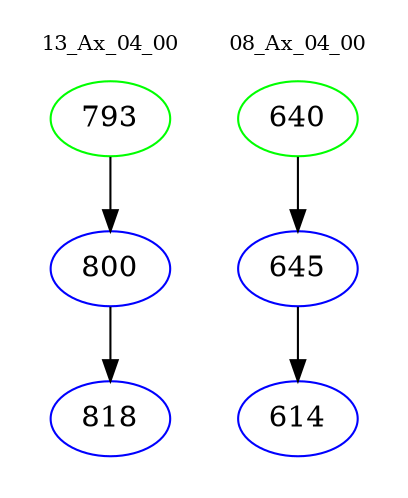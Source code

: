 digraph{
subgraph cluster_0 {
color = white
label = "13_Ax_04_00";
fontsize=10;
T0_793 [label="793", color="green"]
T0_793 -> T0_800 [color="black"]
T0_800 [label="800", color="blue"]
T0_800 -> T0_818 [color="black"]
T0_818 [label="818", color="blue"]
}
subgraph cluster_1 {
color = white
label = "08_Ax_04_00";
fontsize=10;
T1_640 [label="640", color="green"]
T1_640 -> T1_645 [color="black"]
T1_645 [label="645", color="blue"]
T1_645 -> T1_614 [color="black"]
T1_614 [label="614", color="blue"]
}
}
